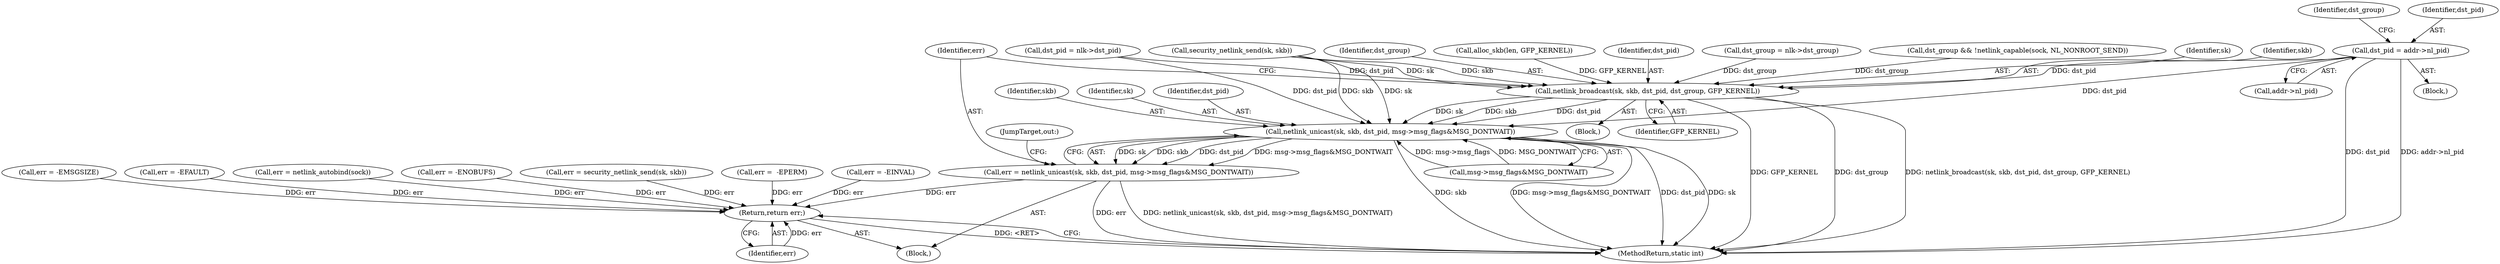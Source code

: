 digraph "0_linux_e0e3cea46d31d23dc40df0a49a7a2c04fe8edfea@pointer" {
"1000185" [label="(Call,dst_pid = addr->nl_pid)"];
"1000321" [label="(Call,netlink_broadcast(sk, skb, dst_pid, dst_group, GFP_KERNEL))"];
"1000329" [label="(Call,netlink_unicast(sk, skb, dst_pid, msg->msg_flags&MSG_DONTWAIT))"];
"1000327" [label="(Call,err = netlink_unicast(sk, skb, dst_pid, msg->msg_flags&MSG_DONTWAIT))"];
"1000343" [label="(Return,return err;)"];
"1000185" [label="(Call,dst_pid = addr->nl_pid)"];
"1000246" [label="(Call,err = -ENOBUFS)"];
"1000324" [label="(Identifier,dst_pid)"];
"1000302" [label="(Call,err = security_netlink_send(sk, skb))"];
"1000191" [label="(Identifier,dst_group)"];
"1000326" [label="(Identifier,GFP_KERNEL)"];
"1000187" [label="(Call,addr->nl_pid)"];
"1000215" [label="(Call,dst_group = nlk->dst_group)"];
"1000331" [label="(Identifier,skb)"];
"1000201" [label="(Call,dst_group && !netlink_capable(sock, NL_NONROOT_SEND))"];
"1000315" [label="(Block,)"];
"1000328" [label="(Identifier,err)"];
"1000330" [label="(Identifier,sk)"];
"1000338" [label="(JumpTarget,out:)"];
"1000345" [label="(MethodReturn,static int)"];
"1000329" [label="(Call,netlink_unicast(sk, skb, dst_pid, msg->msg_flags&MSG_DONTWAIT))"];
"1000322" [label="(Identifier,sk)"];
"1000304" [label="(Call,security_netlink_send(sk, skb))"];
"1000196" [label="(Call,err =  -EPERM)"];
"1000174" [label="(Call,err = -EINVAL)"];
"1000210" [label="(Call,dst_pid = nlk->dst_pid)"];
"1000323" [label="(Identifier,skb)"];
"1000344" [label="(Identifier,err)"];
"1000173" [label="(Block,)"];
"1000186" [label="(Identifier,dst_pid)"];
"1000233" [label="(Call,err = -EMSGSIZE)"];
"1000327" [label="(Call,err = netlink_unicast(sk, skb, dst_pid, msg->msg_flags&MSG_DONTWAIT))"];
"1000343" [label="(Return,return err;)"];
"1000325" [label="(Identifier,dst_group)"];
"1000105" [label="(Block,)"];
"1000285" [label="(Call,err = -EFAULT)"];
"1000321" [label="(Call,netlink_broadcast(sk, skb, dst_pid, dst_group, GFP_KERNEL))"];
"1000252" [label="(Call,alloc_skb(len, GFP_KERNEL))"];
"1000332" [label="(Identifier,dst_pid)"];
"1000226" [label="(Call,err = netlink_autobind(sock))"];
"1000333" [label="(Call,msg->msg_flags&MSG_DONTWAIT)"];
"1000185" -> "1000173"  [label="AST: "];
"1000185" -> "1000187"  [label="CFG: "];
"1000186" -> "1000185"  [label="AST: "];
"1000187" -> "1000185"  [label="AST: "];
"1000191" -> "1000185"  [label="CFG: "];
"1000185" -> "1000345"  [label="DDG: dst_pid"];
"1000185" -> "1000345"  [label="DDG: addr->nl_pid"];
"1000185" -> "1000321"  [label="DDG: dst_pid"];
"1000185" -> "1000329"  [label="DDG: dst_pid"];
"1000321" -> "1000315"  [label="AST: "];
"1000321" -> "1000326"  [label="CFG: "];
"1000322" -> "1000321"  [label="AST: "];
"1000323" -> "1000321"  [label="AST: "];
"1000324" -> "1000321"  [label="AST: "];
"1000325" -> "1000321"  [label="AST: "];
"1000326" -> "1000321"  [label="AST: "];
"1000328" -> "1000321"  [label="CFG: "];
"1000321" -> "1000345"  [label="DDG: GFP_KERNEL"];
"1000321" -> "1000345"  [label="DDG: dst_group"];
"1000321" -> "1000345"  [label="DDG: netlink_broadcast(sk, skb, dst_pid, dst_group, GFP_KERNEL)"];
"1000304" -> "1000321"  [label="DDG: sk"];
"1000304" -> "1000321"  [label="DDG: skb"];
"1000210" -> "1000321"  [label="DDG: dst_pid"];
"1000215" -> "1000321"  [label="DDG: dst_group"];
"1000201" -> "1000321"  [label="DDG: dst_group"];
"1000252" -> "1000321"  [label="DDG: GFP_KERNEL"];
"1000321" -> "1000329"  [label="DDG: sk"];
"1000321" -> "1000329"  [label="DDG: skb"];
"1000321" -> "1000329"  [label="DDG: dst_pid"];
"1000329" -> "1000327"  [label="AST: "];
"1000329" -> "1000333"  [label="CFG: "];
"1000330" -> "1000329"  [label="AST: "];
"1000331" -> "1000329"  [label="AST: "];
"1000332" -> "1000329"  [label="AST: "];
"1000333" -> "1000329"  [label="AST: "];
"1000327" -> "1000329"  [label="CFG: "];
"1000329" -> "1000345"  [label="DDG: skb"];
"1000329" -> "1000345"  [label="DDG: msg->msg_flags&MSG_DONTWAIT"];
"1000329" -> "1000345"  [label="DDG: dst_pid"];
"1000329" -> "1000345"  [label="DDG: sk"];
"1000329" -> "1000327"  [label="DDG: sk"];
"1000329" -> "1000327"  [label="DDG: skb"];
"1000329" -> "1000327"  [label="DDG: dst_pid"];
"1000329" -> "1000327"  [label="DDG: msg->msg_flags&MSG_DONTWAIT"];
"1000304" -> "1000329"  [label="DDG: sk"];
"1000304" -> "1000329"  [label="DDG: skb"];
"1000210" -> "1000329"  [label="DDG: dst_pid"];
"1000333" -> "1000329"  [label="DDG: msg->msg_flags"];
"1000333" -> "1000329"  [label="DDG: MSG_DONTWAIT"];
"1000327" -> "1000105"  [label="AST: "];
"1000328" -> "1000327"  [label="AST: "];
"1000338" -> "1000327"  [label="CFG: "];
"1000327" -> "1000345"  [label="DDG: err"];
"1000327" -> "1000345"  [label="DDG: netlink_unicast(sk, skb, dst_pid, msg->msg_flags&MSG_DONTWAIT)"];
"1000327" -> "1000343"  [label="DDG: err"];
"1000343" -> "1000105"  [label="AST: "];
"1000343" -> "1000344"  [label="CFG: "];
"1000344" -> "1000343"  [label="AST: "];
"1000345" -> "1000343"  [label="CFG: "];
"1000343" -> "1000345"  [label="DDG: <RET>"];
"1000344" -> "1000343"  [label="DDG: err"];
"1000285" -> "1000343"  [label="DDG: err"];
"1000226" -> "1000343"  [label="DDG: err"];
"1000302" -> "1000343"  [label="DDG: err"];
"1000196" -> "1000343"  [label="DDG: err"];
"1000233" -> "1000343"  [label="DDG: err"];
"1000174" -> "1000343"  [label="DDG: err"];
"1000246" -> "1000343"  [label="DDG: err"];
}

